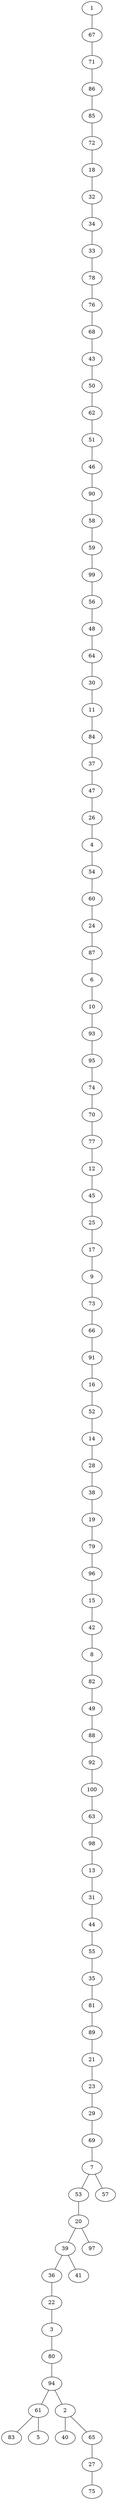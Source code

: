 graph arbol_DFS_I_G_1 {
    1;
    67;
    71;
    86;
    85;
    72;
    18;
    32;
    34;
    33;
    78;
    76;
    68;
    43;
    50;
    62;
    51;
    46;
    90;
    58;
    59;
    99;
    56;
    48;
    64;
    30;
    11;
    84;
    37;
    47;
    26;
    4;
    54;
    60;
    24;
    87;
    6;
    10;
    93;
    95;
    74;
    70;
    77;
    12;
    45;
    25;
    17;
    9;
    73;
    66;
    91;
    16;
    52;
    14;
    28;
    38;
    19;
    79;
    96;
    15;
    42;
    8;
    82;
    49;
    88;
    92;
    100;
    63;
    98;
    13;
    31;
    44;
    55;
    35;
    81;
    89;
    21;
    23;
    29;
    69;
    7;
    53;
    20;
    39;
    36;
    22;
    3;
    80;
    94;
    61;
    83;
    5;
    2;
    40;
    65;
    27;
    75;
    41;
    97;
    57;
    1 -- 67;
    67 -- 71;
    71 -- 86;
    86 -- 85;
    85 -- 72;
    72 -- 18;
    18 -- 32;
    32 -- 34;
    34 -- 33;
    33 -- 78;
    78 -- 76;
    76 -- 68;
    68 -- 43;
    43 -- 50;
    50 -- 62;
    62 -- 51;
    51 -- 46;
    46 -- 90;
    90 -- 58;
    58 -- 59;
    59 -- 99;
    99 -- 56;
    56 -- 48;
    48 -- 64;
    64 -- 30;
    30 -- 11;
    11 -- 84;
    84 -- 37;
    37 -- 47;
    47 -- 26;
    26 -- 4;
    4 -- 54;
    54 -- 60;
    60 -- 24;
    24 -- 87;
    87 -- 6;
    6 -- 10;
    10 -- 93;
    93 -- 95;
    95 -- 74;
    74 -- 70;
    70 -- 77;
    77 -- 12;
    12 -- 45;
    45 -- 25;
    25 -- 17;
    17 -- 9;
    9 -- 73;
    73 -- 66;
    66 -- 91;
    91 -- 16;
    16 -- 52;
    52 -- 14;
    14 -- 28;
    28 -- 38;
    38 -- 19;
    19 -- 79;
    79 -- 96;
    96 -- 15;
    15 -- 42;
    42 -- 8;
    8 -- 82;
    82 -- 49;
    49 -- 88;
    88 -- 92;
    92 -- 100;
    100 -- 63;
    63 -- 98;
    98 -- 13;
    13 -- 31;
    31 -- 44;
    44 -- 55;
    55 -- 35;
    35 -- 81;
    81 -- 89;
    89 -- 21;
    21 -- 23;
    23 -- 29;
    29 -- 69;
    69 -- 7;
    7 -- 53;
    53 -- 20;
    20 -- 39;
    39 -- 36;
    36 -- 22;
    22 -- 3;
    3 -- 80;
    80 -- 94;
    94 -- 61;
    61 -- 83;
    61 -- 5;
    94 -- 2;
    2 -- 40;
    2 -- 65;
    65 -- 27;
    27 -- 75;
    39 -- 41;
    20 -- 97;
    7 -- 57;
}